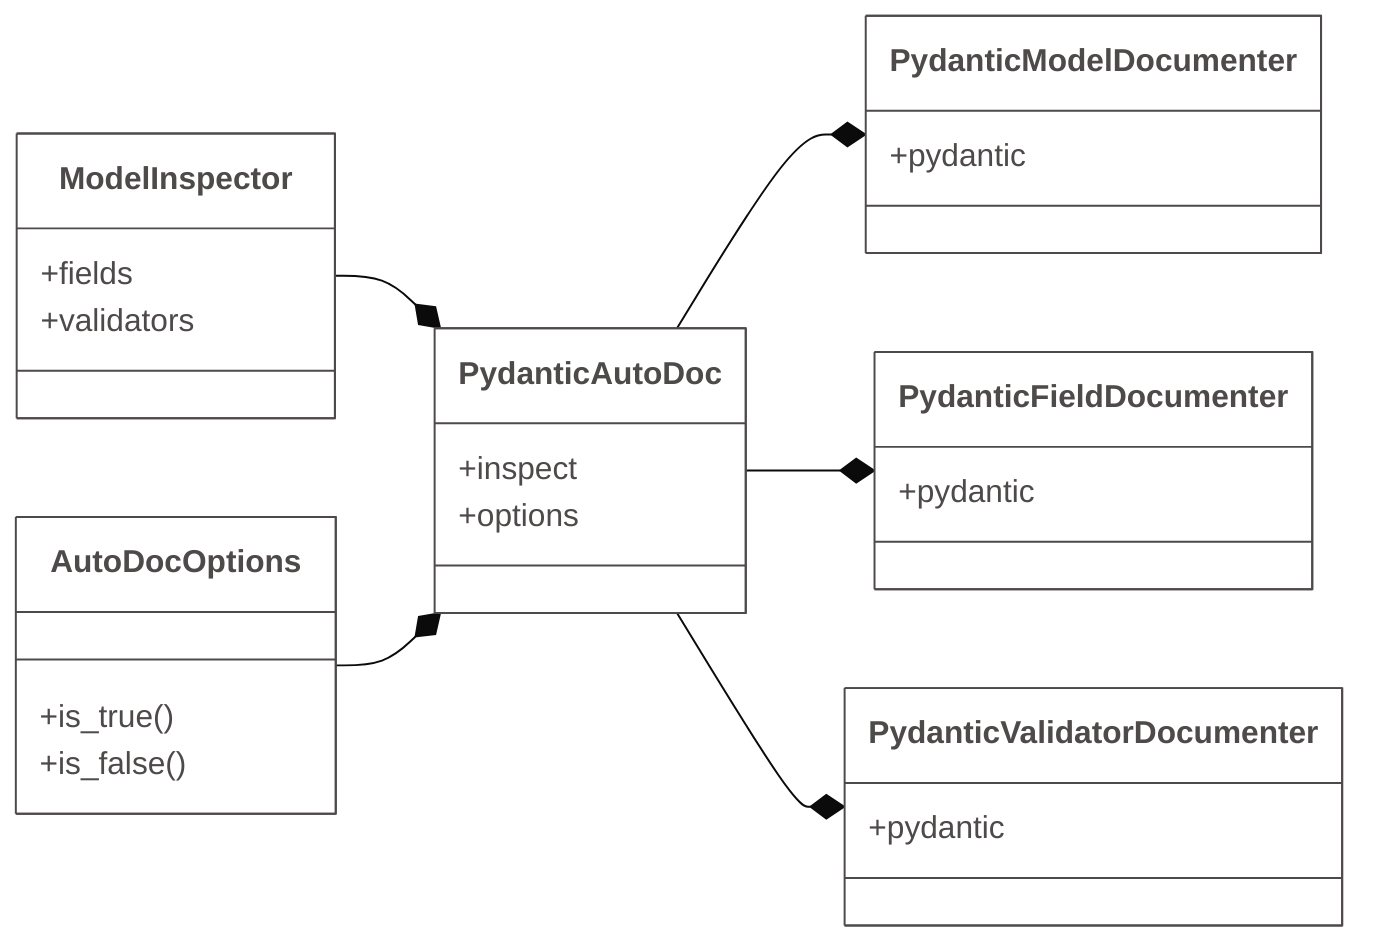 %%{init: {'theme': 'base', 'themeVariables': { 'primaryBorderColor': '#4e4a4a', 'primaryColor': '#FFFFFF', 'primaryTextColor': '#4e4a4a'}}}%%
classDiagram
   direction LR

   class PydanticModelDocumenter {
       +pydantic
   }

   class PydanticFieldDocumenter {
       +pydantic
   }

   class PydanticValidatorDocumenter {
       +pydantic
   }

   class PydanticAutoDoc {
       +inspect
       +options
   }

   PydanticAutoDoc --* PydanticModelDocumenter
   PydanticAutoDoc --* PydanticFieldDocumenter
   PydanticAutoDoc --* PydanticValidatorDocumenter

   class ModelInspector {
       +fields
       +validators
   }

   class AutoDocOptions {
       +is_true()
       +is_false()
   }

   ModelInspector --* PydanticAutoDoc
   AutoDocOptions --* PydanticAutoDoc